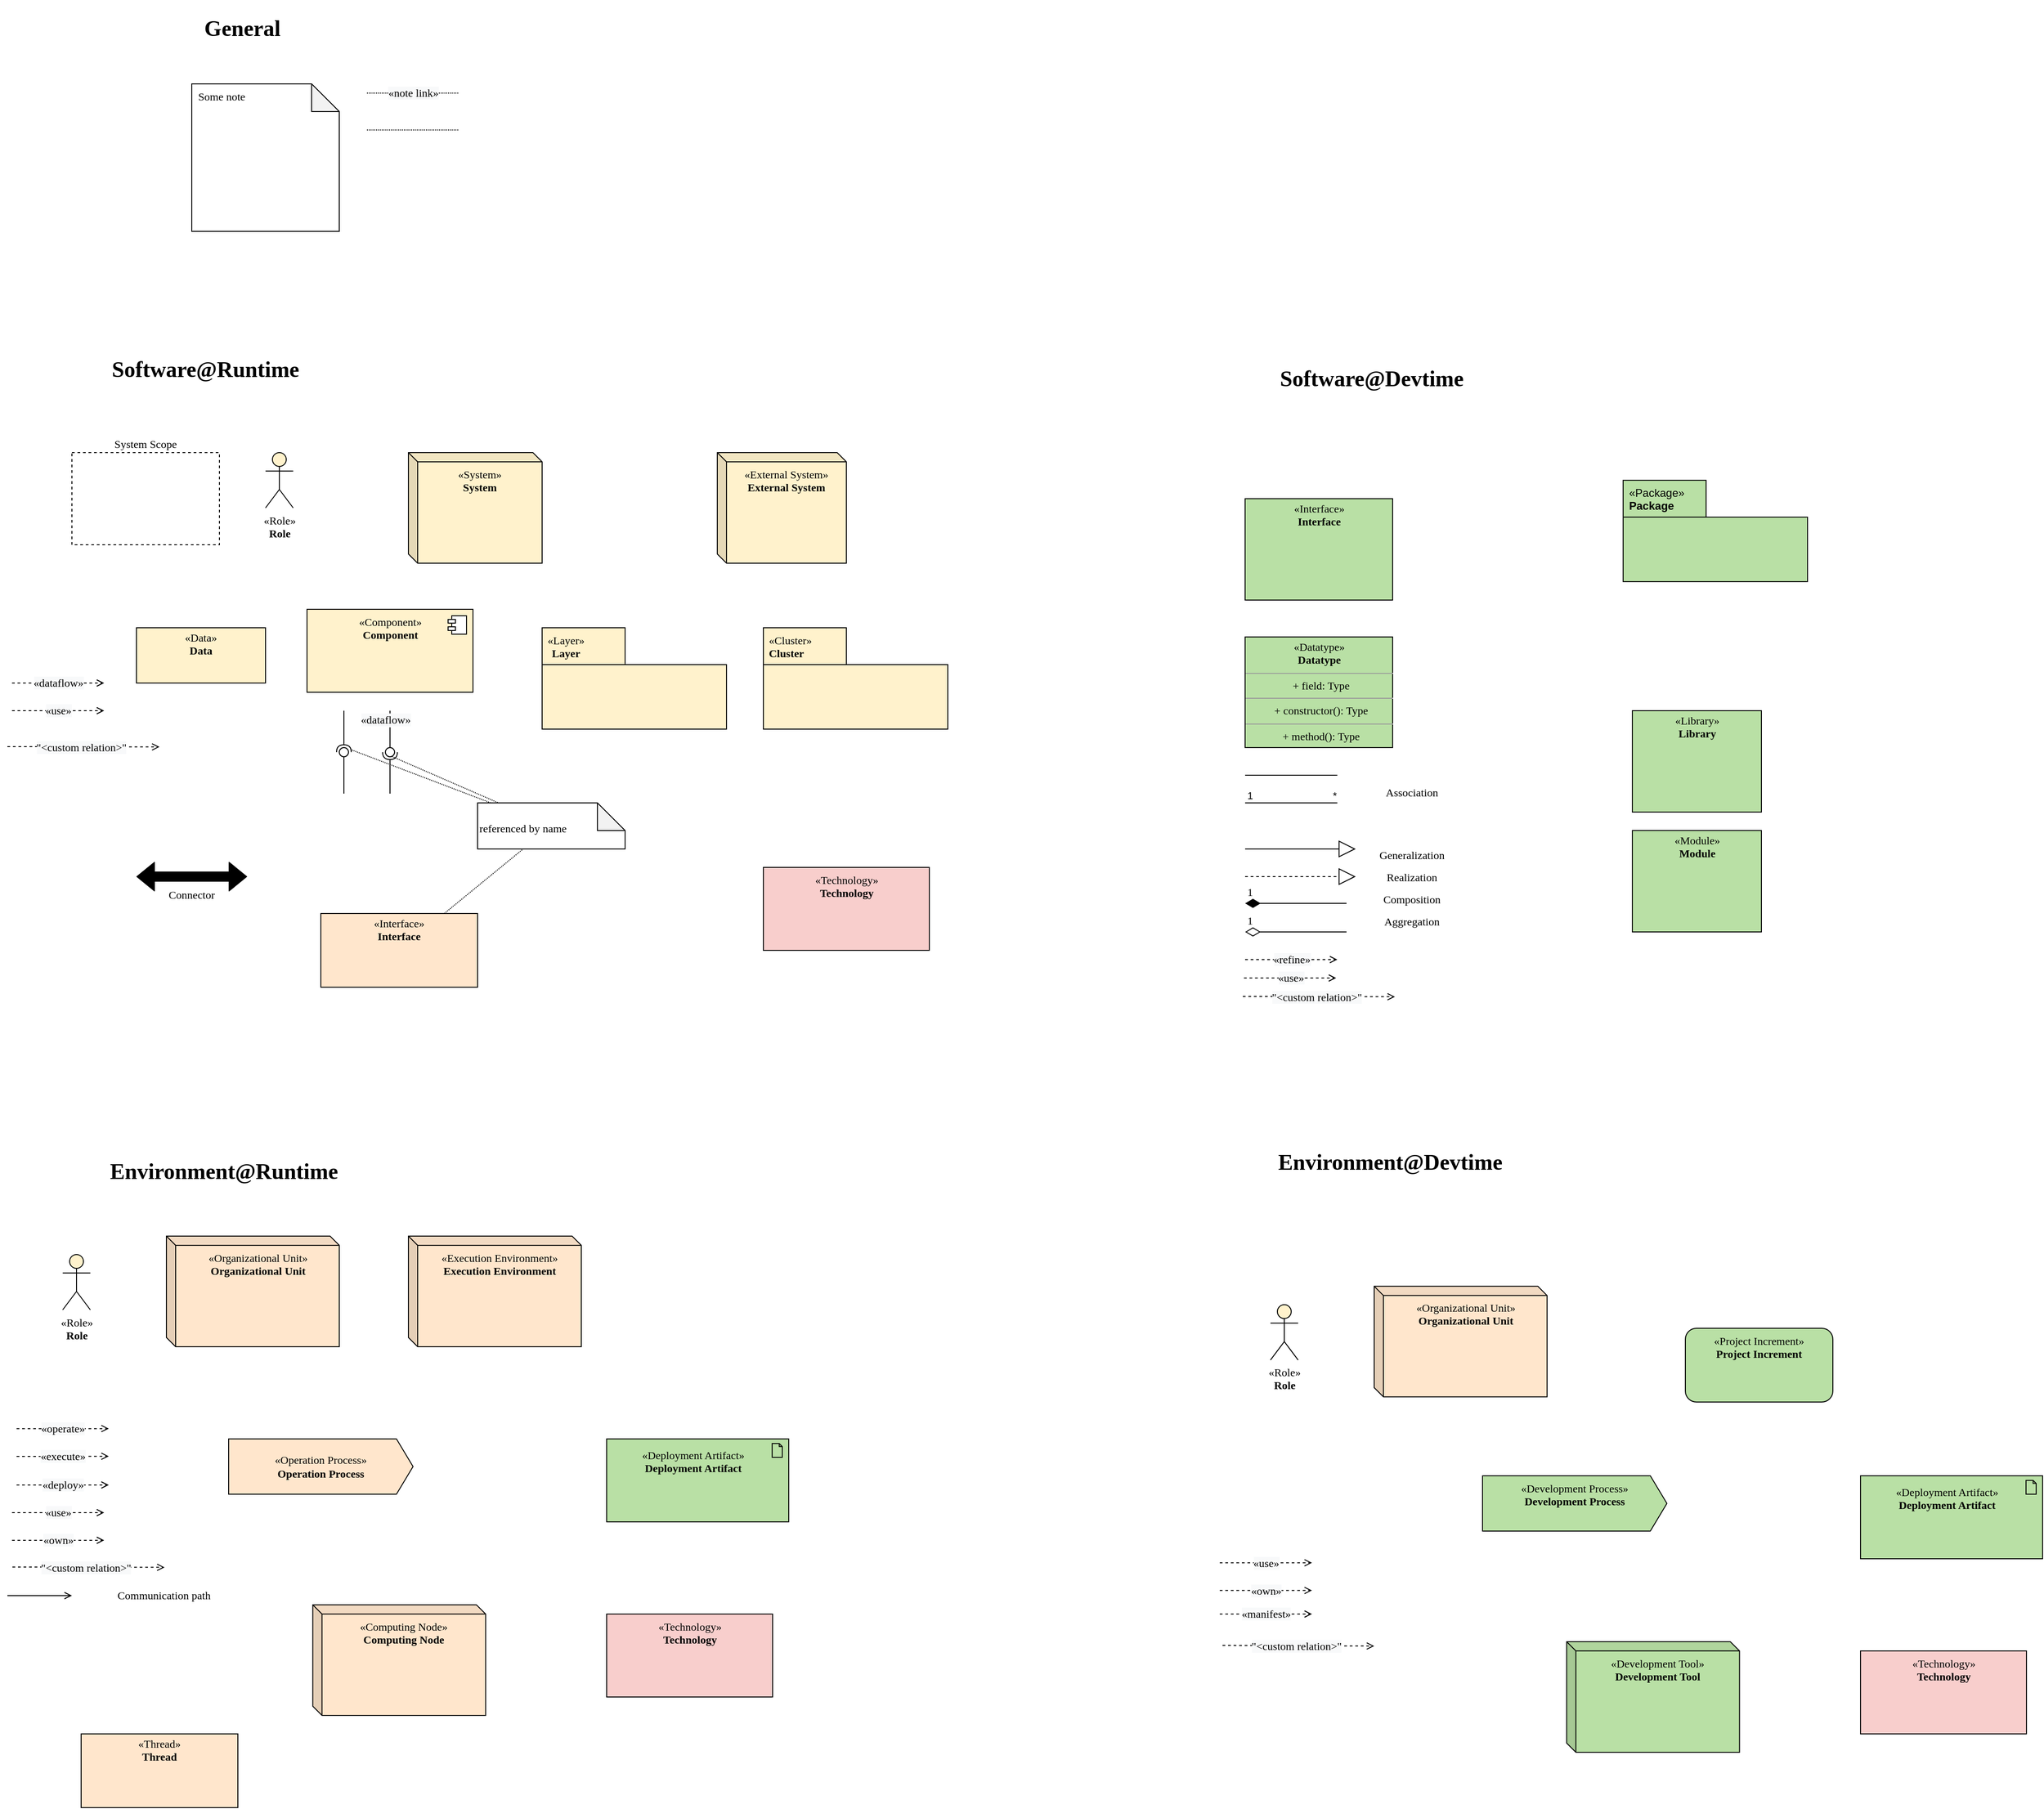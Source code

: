 <mxfile version="22.0.0" type="device">
  <diagram id="IsiVWeBr1vw5rRuhGQhk" name="Page-1">
    <mxGraphModel dx="2245" dy="2085" grid="1" gridSize="10" guides="1" tooltips="1" connect="1" arrows="1" fold="1" page="0" pageScale="1" pageWidth="1169" pageHeight="827" math="0" shadow="0">
      <root>
        <mxCell id="0" />
        <mxCell id="1" parent="0" />
        <mxCell id="Uv0TPuTt8m77ocj-x7j1-2" value="&lt;font&gt;&lt;span class=&quot;char&quot;&gt;&lt;span class=&quot;vchar&quot; id=&quot;char-node&quot;&gt;«System&lt;/span&gt;&lt;/span&gt;&lt;span class=&quot;char&quot;&gt;&lt;span class=&quot;vchar&quot; id=&quot;char-node&quot;&gt;»&lt;br&gt;&lt;div&gt;&lt;b&gt;System&lt;/b&gt;&lt;/div&gt;&lt;/span&gt;&lt;/span&gt;&lt;/font&gt;" style="shape=cube;whiteSpace=wrap;html=1;boundedLbl=1;backgroundOutline=1;darkOpacity=0.05;darkOpacity2=0.1;size=10;align=center;verticalAlign=top;fillColor=#fff2cc;fontFamily=Verdana;" parent="1" vertex="1">
          <mxGeometry x="465" y="150" width="145" height="120" as="geometry" />
        </mxCell>
        <mxCell id="Uv0TPuTt8m77ocj-x7j1-3" value="&lt;font&gt;&lt;span class=&quot;char&quot;&gt;&lt;span class=&quot;vchar&quot; id=&quot;char-node&quot;&gt;«External System&lt;/span&gt;&lt;/span&gt;&lt;span class=&quot;char&quot;&gt;&lt;span class=&quot;vchar&quot; id=&quot;char-node&quot;&gt;»&lt;br&gt;&lt;div&gt;&lt;b&gt;External System&lt;/b&gt;&lt;/div&gt;&lt;/span&gt;&lt;/span&gt;&lt;/font&gt;" style="shape=cube;whiteSpace=wrap;html=1;boundedLbl=1;backgroundOutline=1;darkOpacity=0.05;darkOpacity2=0.1;size=10;align=center;verticalAlign=top;fillColor=#fff2cc;fontFamily=Verdana;" parent="1" vertex="1">
          <mxGeometry x="800" y="150" width="140" height="120" as="geometry" />
        </mxCell>
        <mxCell id="Uv0TPuTt8m77ocj-x7j1-5" value="&lt;span class=&quot;char&quot; style=&quot;&quot;&gt;&lt;span class=&quot;vchar&quot; id=&quot;char-node&quot;&gt;«Role&lt;/span&gt;&lt;/span&gt;&lt;span class=&quot;char&quot; style=&quot;&quot;&gt;&lt;span class=&quot;vchar&quot; id=&quot;char-node&quot;&gt;»&lt;br&gt;&lt;div&gt;&lt;b&gt;Role&lt;/b&gt;&lt;/div&gt;&lt;/span&gt;&lt;/span&gt;" style="shape=umlActor;verticalLabelPosition=bottom;verticalAlign=top;html=1;outlineConnect=0;fillColor=#fff2cc;fontFamily=Verdana;" parent="1" vertex="1">
          <mxGeometry x="310" y="150" width="30" height="60" as="geometry" />
        </mxCell>
        <mxCell id="Uv0TPuTt8m77ocj-x7j1-8" value="&lt;p style=&quot;margin: 0px ; margin-top: 4px ; text-align: center&quot;&gt;&lt;font&gt;&lt;span class=&quot;char&quot;&gt;&lt;span class=&quot;vchar&quot; id=&quot;char-node&quot;&gt;«Data&lt;/span&gt;&lt;/span&gt;&lt;span class=&quot;char&quot;&gt;&lt;span class=&quot;vchar&quot; id=&quot;char-node&quot;&gt;»&lt;br&gt;&lt;/span&gt;&lt;/span&gt;&lt;/font&gt;&lt;/p&gt;&lt;div style=&quot;text-align: center&quot;&gt;&lt;b&gt;&lt;font&gt;Data&lt;/font&gt;&lt;/b&gt;&lt;/div&gt;&lt;p style=&quot;margin: 0px 0px 0px 4px&quot;&gt;&lt;br&gt;&lt;/p&gt;" style="verticalAlign=top;align=left;overflow=fill;fontSize=12;fontFamily=Verdana;html=1;fillColor=#fff2cc;" parent="1" vertex="1">
          <mxGeometry x="170" y="340" width="140" height="60" as="geometry" />
        </mxCell>
        <mxCell id="Uv0TPuTt8m77ocj-x7j1-9" value="&lt;font&gt;«Component»&lt;br&gt;&lt;b&gt;Component&lt;/b&gt;&lt;/font&gt;" style="html=1;dropTarget=0;verticalAlign=top;fillColor=#fff2cc;fontFamily=Verdana;" parent="1" vertex="1">
          <mxGeometry x="355" y="320" width="180" height="90" as="geometry" />
        </mxCell>
        <mxCell id="Uv0TPuTt8m77ocj-x7j1-10" value="" style="shape=component;jettyWidth=8;jettyHeight=4;fontFamily=Verdana;" parent="Uv0TPuTt8m77ocj-x7j1-9" vertex="1">
          <mxGeometry x="1" width="20" height="20" relative="1" as="geometry">
            <mxPoint x="-27" y="7" as="offset" />
          </mxGeometry>
        </mxCell>
        <mxCell id="Uv0TPuTt8m77ocj-x7j1-11" value="«Technology»&lt;br&gt;&lt;b&gt;Technology&lt;/b&gt;" style="html=1;fillColor=#f8cecc;verticalAlign=top;fontFamily=Verdana;" parent="1" vertex="1">
          <mxGeometry x="850" y="600" width="180" height="90" as="geometry" />
        </mxCell>
        <mxCell id="Uv0TPuTt8m77ocj-x7j1-12" value="&lt;span class=&quot;char&quot; style=&quot;font-weight: 400; text-align: center;&quot;&gt;&lt;span class=&quot;vchar&quot; id=&quot;char-node&quot;&gt;«Layer&lt;/span&gt;&lt;/span&gt;&lt;span class=&quot;char&quot; style=&quot;font-weight: 400; text-align: center;&quot;&gt;&lt;span class=&quot;vchar&quot; id=&quot;char-node&quot;&gt;»&lt;br&gt;&lt;div&gt;&lt;b&gt;Layer&lt;/b&gt;&lt;/div&gt;&lt;/span&gt;&lt;/span&gt;" style="shape=folder;fontStyle=1;spacingTop=0;tabWidth=90;tabHeight=40;tabPosition=left;html=1;align=left;verticalAlign=top;labelPosition=center;verticalLabelPosition=middle;fontSize=12;fillColor=#fff2cc;fontFamily=Verdana;spacingLeft=4;" parent="1" vertex="1">
          <mxGeometry x="610" y="340" width="200" height="110" as="geometry" />
        </mxCell>
        <mxCell id="Uv0TPuTt8m77ocj-x7j1-13" value="&lt;span class=&quot;char&quot; style=&quot;font-weight: 400;&quot;&gt;&lt;span class=&quot;vchar&quot; id=&quot;char-node&quot;&gt;«Cluster&lt;/span&gt;&lt;/span&gt;&lt;span class=&quot;char&quot; style=&quot;font-weight: 400;&quot;&gt;&lt;span class=&quot;vchar&quot; id=&quot;char-node&quot;&gt;»&lt;br&gt;&lt;div&gt;&lt;b&gt;Cluster&lt;/b&gt;&lt;/div&gt;&lt;/span&gt;&lt;/span&gt;" style="shape=folder;fontStyle=1;spacingTop=0;tabWidth=90;tabHeight=40;tabPosition=left;html=1;align=left;verticalAlign=top;labelPosition=center;verticalLabelPosition=middle;fontSize=12;fillColor=#fff2cc;fontFamily=Verdana;spacingLeft=4;" parent="1" vertex="1">
          <mxGeometry x="850" y="340" width="200" height="110" as="geometry" />
        </mxCell>
        <mxCell id="Uv0TPuTt8m77ocj-x7j1-17" value="" style="group;fontFamily=Verdana;" parent="1" vertex="1" connectable="0">
          <mxGeometry x="170" y="610" width="120" height="30" as="geometry" />
        </mxCell>
        <mxCell id="Uv0TPuTt8m77ocj-x7j1-14" value="" style="shape=flexArrow;endArrow=classic;startArrow=classic;html=1;fontSize=12;fillColor=#000000;fontFamily=Verdana;" parent="Uv0TPuTt8m77ocj-x7j1-17" edge="1">
          <mxGeometry width="50" height="50" relative="1" as="geometry">
            <mxPoint as="sourcePoint" />
            <mxPoint x="120" as="targetPoint" />
          </mxGeometry>
        </mxCell>
        <mxCell id="Uv0TPuTt8m77ocj-x7j1-15" value="Connector" style="text;html=1;strokeColor=none;fillColor=none;align=center;verticalAlign=middle;whiteSpace=wrap;rounded=0;fontSize=12;fontFamily=Verdana;" parent="Uv0TPuTt8m77ocj-x7j1-17" vertex="1">
          <mxGeometry x="40" y="10" width="40" height="20" as="geometry" />
        </mxCell>
        <mxCell id="Uv0TPuTt8m77ocj-x7j1-20" value="" style="endArrow=open;html=1;fillColor=#000000;fontFamily=Verdana;fontSize=12;endFill=0;dashed=1;rounded=0;" parent="1" edge="1">
          <mxGeometry relative="1" as="geometry">
            <mxPoint x="35" y="430" as="sourcePoint" />
            <mxPoint x="135" y="430" as="targetPoint" />
          </mxGeometry>
        </mxCell>
        <mxCell id="Uv0TPuTt8m77ocj-x7j1-21" value="&lt;span style=&quot;font-size: 12px; background-color: rgb(248, 249, 250);&quot;&gt;«use»&lt;/span&gt;" style="edgeLabel;resizable=0;html=1;align=center;verticalAlign=middle;fontFamily=Verdana;" parent="Uv0TPuTt8m77ocj-x7j1-20" connectable="0" vertex="1">
          <mxGeometry relative="1" as="geometry" />
        </mxCell>
        <mxCell id="Uv0TPuTt8m77ocj-x7j1-22" value="" style="endArrow=open;html=1;fillColor=#000000;fontFamily=Verdana;fontSize=12;endFill=0;dashed=1;rounded=0;" parent="1" edge="1">
          <mxGeometry relative="1" as="geometry">
            <mxPoint x="35" y="400" as="sourcePoint" />
            <mxPoint x="135" y="400" as="targetPoint" />
          </mxGeometry>
        </mxCell>
        <mxCell id="Uv0TPuTt8m77ocj-x7j1-23" value="&lt;span style=&quot;font-size: 12px; background-color: rgb(248, 249, 250);&quot;&gt;«dataflow»&lt;/span&gt;" style="edgeLabel;resizable=0;html=1;align=center;verticalAlign=middle;fontFamily=Verdana;" parent="Uv0TPuTt8m77ocj-x7j1-22" connectable="0" vertex="1">
          <mxGeometry relative="1" as="geometry" />
        </mxCell>
        <mxCell id="Uv0TPuTt8m77ocj-x7j1-25" value="&lt;h1&gt;Software@Runtime&lt;/h1&gt;" style="text;html=1;strokeColor=none;fillColor=none;align=center;verticalAlign=middle;whiteSpace=wrap;rounded=0;fontFamily=Verdana;fontSize=12;" parent="1" vertex="1">
          <mxGeometry x="80" y="50" width="330" height="20" as="geometry" />
        </mxCell>
        <mxCell id="Uv0TPuTt8m77ocj-x7j1-27" value="&lt;h1&gt;General&lt;/h1&gt;" style="text;html=1;strokeColor=none;fillColor=none;align=center;verticalAlign=middle;whiteSpace=wrap;rounded=0;fontFamily=Verdana;fontSize=12;" parent="1" vertex="1">
          <mxGeometry x="120" y="-320" width="330" height="20" as="geometry" />
        </mxCell>
        <mxCell id="Uv0TPuTt8m77ocj-x7j1-28" value="Some note" style="shape=note;whiteSpace=wrap;html=1;backgroundOutline=1;darkOpacity=0.05;fontFamily=Verdana;fontSize=12;align=left;verticalAlign=top;spacingLeft=5;spacingRight=5;spacingBottom=0;" parent="1" vertex="1">
          <mxGeometry x="230" y="-250" width="160" height="160" as="geometry" />
        </mxCell>
        <mxCell id="Uv0TPuTt8m77ocj-x7j1-29" value="" style="endArrow=none;html=1;fillColor=#000000;fontFamily=Verdana;fontSize=12;endFill=0;dashed=1;dashPattern=1 1;rounded=0;" parent="1" edge="1">
          <mxGeometry relative="1" as="geometry">
            <mxPoint x="420.0" y="-240.0" as="sourcePoint" />
            <mxPoint x="520.0" y="-240.0" as="targetPoint" />
          </mxGeometry>
        </mxCell>
        <mxCell id="Uv0TPuTt8m77ocj-x7j1-30" value="&lt;span style=&quot;font-size: 12px; background-color: rgb(248, 249, 250);&quot;&gt;«note link»&lt;/span&gt;" style="edgeLabel;resizable=0;html=1;align=center;verticalAlign=middle;fontFamily=Verdana;" parent="Uv0TPuTt8m77ocj-x7j1-29" connectable="0" vertex="1">
          <mxGeometry relative="1" as="geometry" />
        </mxCell>
        <mxCell id="Uv0TPuTt8m77ocj-x7j1-32" value="&lt;p style=&quot;margin: 0px ; margin-top: 4px ; text-align: center&quot;&gt;&lt;font&gt;&lt;span class=&quot;char&quot;&gt;&lt;span class=&quot;vchar&quot; id=&quot;char-node&quot;&gt;«Interface&lt;/span&gt;&lt;/span&gt;&lt;span class=&quot;char&quot;&gt;&lt;span class=&quot;vchar&quot; id=&quot;char-node&quot;&gt;»&lt;br&gt;&lt;/span&gt;&lt;/span&gt;&lt;/font&gt;&lt;/p&gt;&lt;div style=&quot;text-align: center&quot;&gt;&lt;b&gt;&lt;font&gt;Interface&lt;/font&gt;&lt;/b&gt;&lt;/div&gt;&lt;p style=&quot;margin: 0px 0px 0px 4px&quot;&gt;&lt;br&gt;&lt;/p&gt;" style="verticalAlign=top;align=left;overflow=fill;fontSize=12;fontFamily=Verdana;html=1;fillColor=#ffe6cc;" parent="1" vertex="1">
          <mxGeometry x="370" y="650" width="170" height="80" as="geometry" />
        </mxCell>
        <mxCell id="Uv0TPuTt8m77ocj-x7j1-39" value="" style="group;fontFamily=Verdana;" parent="1" vertex="1" connectable="0">
          <mxGeometry x="440" y="430" width="10" height="90" as="geometry" />
        </mxCell>
        <mxCell id="Uv0TPuTt8m77ocj-x7j1-36" value="" style="rounded=0;orthogonalLoop=1;jettySize=auto;html=1;endArrow=none;endFill=0;fillColor=#000000;fontFamily=Verdana;fontSize=12;" parent="Uv0TPuTt8m77ocj-x7j1-39" target="Uv0TPuTt8m77ocj-x7j1-38" edge="1">
          <mxGeometry relative="1" as="geometry">
            <mxPoint x="5" as="sourcePoint" />
          </mxGeometry>
        </mxCell>
        <mxCell id="Uv0TPuTt8m77ocj-x7j1-37" value="" style="rounded=0;orthogonalLoop=1;jettySize=auto;html=1;endArrow=halfCircle;endFill=0;entryX=0.5;entryY=0.5;entryDx=0;entryDy=0;endSize=6;strokeWidth=1;fillColor=#000000;fontFamily=Verdana;fontSize=12;" parent="Uv0TPuTt8m77ocj-x7j1-39" target="Uv0TPuTt8m77ocj-x7j1-38" edge="1">
          <mxGeometry relative="1" as="geometry">
            <mxPoint x="5" y="90" as="sourcePoint" />
          </mxGeometry>
        </mxCell>
        <mxCell id="Uv0TPuTt8m77ocj-x7j1-38" value="" style="ellipse;whiteSpace=wrap;html=1;fontFamily=Verdana;fontSize=12;fontColor=#000000;align=center;strokeColor=#000000;fillColor=#ffffff;points=[];aspect=fixed;resizable=0;" parent="Uv0TPuTt8m77ocj-x7j1-39" vertex="1">
          <mxGeometry y="40" width="10" height="10" as="geometry" />
        </mxCell>
        <mxCell id="Uv0TPuTt8m77ocj-x7j1-40" value="" style="group;fontFamily=Verdana;" parent="1" vertex="1" connectable="0">
          <mxGeometry x="390" y="430" width="10" height="90" as="geometry" />
        </mxCell>
        <mxCell id="Uv0TPuTt8m77ocj-x7j1-33" value="" style="rounded=0;orthogonalLoop=1;jettySize=auto;html=1;endArrow=none;endFill=0;fillColor=#000000;fontFamily=Verdana;fontSize=12;" parent="Uv0TPuTt8m77ocj-x7j1-40" target="Uv0TPuTt8m77ocj-x7j1-35" edge="1">
          <mxGeometry relative="1" as="geometry">
            <mxPoint x="5" y="90" as="sourcePoint" />
          </mxGeometry>
        </mxCell>
        <mxCell id="Uv0TPuTt8m77ocj-x7j1-34" value="" style="rounded=0;orthogonalLoop=1;jettySize=auto;html=1;endArrow=halfCircle;endFill=0;entryX=0.5;entryY=0.5;entryDx=0;entryDy=0;endSize=6;strokeWidth=1;fillColor=#000000;fontFamily=Verdana;fontSize=12;" parent="Uv0TPuTt8m77ocj-x7j1-40" target="Uv0TPuTt8m77ocj-x7j1-35" edge="1">
          <mxGeometry relative="1" as="geometry">
            <mxPoint x="5" as="sourcePoint" />
          </mxGeometry>
        </mxCell>
        <mxCell id="Uv0TPuTt8m77ocj-x7j1-35" value="" style="ellipse;whiteSpace=wrap;html=1;fontFamily=Verdana;fontSize=12;fontColor=#000000;align=center;strokeColor=#000000;fillColor=#ffffff;points=[];aspect=fixed;resizable=0;" parent="Uv0TPuTt8m77ocj-x7j1-40" vertex="1">
          <mxGeometry y="40" width="10" height="10" as="geometry" />
        </mxCell>
        <mxCell id="Uv0TPuTt8m77ocj-x7j1-43" value="&lt;h1&gt;Environment@Runtime&lt;/h1&gt;" style="text;html=1;strokeColor=none;fillColor=none;align=center;verticalAlign=middle;whiteSpace=wrap;rounded=0;fontFamily=Verdana;fontSize=12;" parent="1" vertex="1">
          <mxGeometry x="80" y="920" width="370" height="20" as="geometry" />
        </mxCell>
        <mxCell id="Uv0TPuTt8m77ocj-x7j1-44" value="&lt;font&gt;&lt;span class=&quot;char&quot;&gt;&lt;span class=&quot;vchar&quot; id=&quot;char-node&quot;&gt;«Organizational Unit&lt;/span&gt;&lt;/span&gt;&lt;span class=&quot;char&quot;&gt;&lt;span class=&quot;vchar&quot; id=&quot;char-node&quot;&gt;»&lt;br&gt;&lt;div&gt;&lt;b&gt;Organizational Unit&lt;/b&gt;&lt;/div&gt;&lt;/span&gt;&lt;/span&gt;&lt;/font&gt;" style="shape=cube;whiteSpace=wrap;html=1;boundedLbl=1;backgroundOutline=1;darkOpacity=0.05;darkOpacity2=0.1;size=10;align=center;verticalAlign=top;fillColor=#ffe6cc;fontFamily=Verdana;" parent="1" vertex="1">
          <mxGeometry x="202.5" y="1000" width="187.5" height="120" as="geometry" />
        </mxCell>
        <mxCell id="Uv0TPuTt8m77ocj-x7j1-46" value="&lt;font&gt;&lt;span class=&quot;char&quot;&gt;&lt;span class=&quot;vchar&quot; id=&quot;char-node&quot;&gt;«Execution Environment&lt;/span&gt;&lt;/span&gt;&lt;span class=&quot;char&quot;&gt;&lt;span class=&quot;vchar&quot; id=&quot;char-node&quot;&gt;»&lt;br&gt;&lt;div&gt;&lt;b&gt;Execution Environment&lt;/b&gt;&lt;/div&gt;&lt;/span&gt;&lt;/span&gt;&lt;/font&gt;" style="shape=cube;whiteSpace=wrap;html=1;boundedLbl=1;backgroundOutline=1;darkOpacity=0.05;darkOpacity2=0.1;size=10;align=center;verticalAlign=top;fillColor=#ffe6cc;fontFamily=Verdana;" parent="1" vertex="1">
          <mxGeometry x="465" y="1000" width="187.5" height="120" as="geometry" />
        </mxCell>
        <mxCell id="Uv0TPuTt8m77ocj-x7j1-47" value="&lt;br&gt;referenced by name" style="shape=note;whiteSpace=wrap;html=1;backgroundOutline=1;darkOpacity=0.05;fontFamily=Verdana;fontSize=12;align=left;verticalAlign=top;" parent="1" vertex="1">
          <mxGeometry x="540" y="530" width="160" height="50" as="geometry" />
        </mxCell>
        <mxCell id="Uv0TPuTt8m77ocj-x7j1-48" value="" style="endArrow=none;html=1;fillColor=#000000;fontFamily=Verdana;fontSize=12;endFill=0;dashed=1;dashPattern=1 1;" parent="1" source="Uv0TPuTt8m77ocj-x7j1-32" target="Uv0TPuTt8m77ocj-x7j1-47" edge="1">
          <mxGeometry relative="1" as="geometry">
            <mxPoint x="465.0" y="570" as="sourcePoint" />
            <mxPoint x="570" y="620" as="targetPoint" />
          </mxGeometry>
        </mxCell>
        <mxCell id="Uv0TPuTt8m77ocj-x7j1-50" value="" style="endArrow=none;html=1;fillColor=#000000;fontFamily=Verdana;fontSize=12;endFill=0;dashed=1;dashPattern=1 1;exitX=1.365;exitY=0.265;exitDx=0;exitDy=0;exitPerimeter=0;" parent="1" source="Uv0TPuTt8m77ocj-x7j1-35" target="Uv0TPuTt8m77ocj-x7j1-47" edge="1">
          <mxGeometry relative="1" as="geometry">
            <mxPoint x="395" y="500" as="sourcePoint" />
            <mxPoint x="575.0" y="580" as="targetPoint" />
          </mxGeometry>
        </mxCell>
        <mxCell id="Uv0TPuTt8m77ocj-x7j1-51" value="" style="endArrow=none;html=1;fillColor=#000000;fontFamily=Verdana;fontSize=12;endFill=0;dashed=1;dashPattern=1 1;exitX=0.718;exitY=0.971;exitDx=0;exitDy=0;exitPerimeter=0;" parent="1" source="Uv0TPuTt8m77ocj-x7j1-38" target="Uv0TPuTt8m77ocj-x7j1-47" edge="1">
          <mxGeometry relative="1" as="geometry">
            <mxPoint x="485.0" y="590" as="sourcePoint" />
            <mxPoint x="585.0" y="590" as="targetPoint" />
          </mxGeometry>
        </mxCell>
        <mxCell id="Uv0TPuTt8m77ocj-x7j1-53" value="&lt;span class=&quot;char&quot;&gt;&lt;span class=&quot;vchar&quot; id=&quot;char-node&quot;&gt;«Operation Process&lt;/span&gt;&lt;/span&gt;&lt;span class=&quot;char&quot;&gt;&lt;span class=&quot;vchar&quot; id=&quot;char-node&quot;&gt;»&lt;br&gt;&lt;div&gt;&lt;b&gt;Operation Process&lt;/b&gt;&lt;/div&gt;&lt;/span&gt;&lt;/span&gt;" style="html=1;shape=mxgraph.sysml.sendSigAct;strokeWidth=1;whiteSpace=wrap;align=center;fontFamily=Verdana;fontSize=12;fillColor=#ffe6cc;" parent="1" vertex="1">
          <mxGeometry x="270" y="1220" width="200" height="60" as="geometry" />
        </mxCell>
        <mxCell id="Uv0TPuTt8m77ocj-x7j1-61" value="&lt;p style=&quot;margin: 4px 0px 0px;&quot;&gt;&lt;font&gt;&lt;span class=&quot;char&quot;&gt;&lt;span class=&quot;vchar&quot; id=&quot;char-node&quot;&gt;«Deployment Artifact&lt;/span&gt;&lt;/span&gt;&lt;span class=&quot;char&quot;&gt;&lt;span class=&quot;vchar&quot; id=&quot;char-node&quot;&gt;»&lt;br&gt;&lt;/span&gt;&lt;/span&gt;&lt;/font&gt;&lt;/p&gt;&lt;div style=&quot;&quot;&gt;&lt;b&gt;&lt;font&gt;Deployment Artifact&lt;/font&gt;&lt;/b&gt;&lt;/div&gt;&lt;p style=&quot;margin: 0px 0px 0px 4px&quot;&gt;&lt;br&gt;&lt;/p&gt;" style="html=1;outlineConnect=0;whiteSpace=wrap;shape=mxgraph.archimate.application;appType=artifact;fontFamily=Verdana;fontSize=12;align=center;verticalAlign=top;spacingRight=10;fillColor=#B9E0A5;" parent="1" vertex="1">
          <mxGeometry x="680" y="1220" width="197.5" height="90" as="geometry" />
        </mxCell>
        <mxCell id="Uv0TPuTt8m77ocj-x7j1-62" value="«Technology»&lt;br&gt;&lt;b&gt;Technology&lt;/b&gt;" style="html=1;fillColor=#f8cecc;verticalAlign=top;fontFamily=Verdana;" parent="1" vertex="1">
          <mxGeometry x="680" y="1410" width="180" height="90" as="geometry" />
        </mxCell>
        <mxCell id="Uv0TPuTt8m77ocj-x7j1-63" value="&lt;font&gt;&lt;span class=&quot;char&quot;&gt;&lt;span class=&quot;vchar&quot; id=&quot;char-node&quot;&gt;«Computing Node&lt;/span&gt;&lt;/span&gt;&lt;span class=&quot;char&quot;&gt;&lt;span class=&quot;vchar&quot; id=&quot;char-node&quot;&gt;»&lt;br&gt;&lt;div&gt;&lt;b&gt;Computing Node&lt;/b&gt;&lt;/div&gt;&lt;/span&gt;&lt;/span&gt;&lt;/font&gt;" style="shape=cube;whiteSpace=wrap;html=1;boundedLbl=1;backgroundOutline=1;darkOpacity=0.05;darkOpacity2=0.1;size=10;align=center;verticalAlign=top;fillColor=#ffe6cc;fontFamily=Verdana;" parent="1" vertex="1">
          <mxGeometry x="361.25" y="1400" width="187.5" height="120" as="geometry" />
        </mxCell>
        <mxCell id="Uv0TPuTt8m77ocj-x7j1-65" value="&lt;p style=&quot;margin: 0px ; margin-top: 4px ; text-align: center&quot;&gt;&lt;font&gt;&lt;span class=&quot;char&quot;&gt;&lt;span class=&quot;vchar&quot; id=&quot;char-node&quot;&gt;«Thread&lt;/span&gt;&lt;/span&gt;&lt;span class=&quot;char&quot;&gt;&lt;span class=&quot;vchar&quot; id=&quot;char-node&quot;&gt;»&lt;br&gt;&lt;/span&gt;&lt;/span&gt;&lt;/font&gt;&lt;/p&gt;&lt;div style=&quot;text-align: center&quot;&gt;&lt;b&gt;&lt;font&gt;Thread&lt;/font&gt;&lt;/b&gt;&lt;/div&gt;&lt;p style=&quot;margin: 0px 0px 0px 4px&quot;&gt;&lt;br&gt;&lt;/p&gt;" style="verticalAlign=top;align=left;overflow=fill;fontSize=12;fontFamily=Verdana;html=1;fillColor=#ffe6cc;" parent="1" vertex="1">
          <mxGeometry x="110" y="1540" width="170" height="80" as="geometry" />
        </mxCell>
        <mxCell id="Uv0TPuTt8m77ocj-x7j1-66" value="&lt;span class=&quot;char&quot; style=&quot;&quot;&gt;&lt;span class=&quot;vchar&quot; id=&quot;char-node&quot;&gt;«Role&lt;/span&gt;&lt;/span&gt;&lt;span class=&quot;char&quot; style=&quot;&quot;&gt;&lt;span class=&quot;vchar&quot; id=&quot;char-node&quot;&gt;»&lt;br&gt;&lt;div&gt;&lt;b&gt;Role&lt;/b&gt;&lt;/div&gt;&lt;/span&gt;&lt;/span&gt;" style="shape=umlActor;verticalLabelPosition=bottom;verticalAlign=top;html=1;outlineConnect=0;fillColor=#fff2cc;fontFamily=Verdana;" parent="1" vertex="1">
          <mxGeometry x="90" y="1020" width="30" height="60" as="geometry" />
        </mxCell>
        <mxCell id="Uv0TPuTt8m77ocj-x7j1-67" value="" style="endArrow=open;html=1;fillColor=#000000;fontFamily=Verdana;fontSize=12;endFill=0;dashed=1;rounded=0;" parent="1" edge="1">
          <mxGeometry relative="1" as="geometry">
            <mxPoint x="40" y="1239" as="sourcePoint" />
            <mxPoint x="140.0" y="1238.82" as="targetPoint" />
          </mxGeometry>
        </mxCell>
        <mxCell id="Uv0TPuTt8m77ocj-x7j1-68" value="&lt;span style=&quot;font-size: 12px; background-color: rgb(248, 249, 250);&quot;&gt;«execute»&lt;/span&gt;" style="edgeLabel;resizable=0;html=1;align=center;verticalAlign=middle;fontFamily=Verdana;" parent="Uv0TPuTt8m77ocj-x7j1-67" connectable="0" vertex="1">
          <mxGeometry relative="1" as="geometry" />
        </mxCell>
        <mxCell id="Uv0TPuTt8m77ocj-x7j1-69" value="" style="endArrow=open;html=1;fillColor=#000000;fontFamily=Verdana;fontSize=12;endFill=0;dashed=1;rounded=0;" parent="1" edge="1">
          <mxGeometry relative="1" as="geometry">
            <mxPoint x="40.0" y="1208.82" as="sourcePoint" />
            <mxPoint x="140.0" y="1208.82" as="targetPoint" />
          </mxGeometry>
        </mxCell>
        <mxCell id="Uv0TPuTt8m77ocj-x7j1-70" value="&lt;span style=&quot;font-size: 12px; background-color: rgb(248, 249, 250);&quot;&gt;«operate»&lt;/span&gt;" style="edgeLabel;resizable=0;html=1;align=center;verticalAlign=middle;fontFamily=Verdana;" parent="Uv0TPuTt8m77ocj-x7j1-69" connectable="0" vertex="1">
          <mxGeometry relative="1" as="geometry" />
        </mxCell>
        <mxCell id="Uv0TPuTt8m77ocj-x7j1-72" value="" style="endArrow=open;html=1;fillColor=#000000;fontFamily=Verdana;fontSize=12;endFill=0;dashed=1;rounded=0;" parent="1" edge="1">
          <mxGeometry relative="1" as="geometry">
            <mxPoint x="40.0" y="1270.0" as="sourcePoint" />
            <mxPoint x="140.0" y="1270.0" as="targetPoint" />
          </mxGeometry>
        </mxCell>
        <mxCell id="Uv0TPuTt8m77ocj-x7j1-73" value="&lt;span style=&quot;font-size: 12px; background-color: rgb(248, 249, 250);&quot;&gt;«deploy»&lt;/span&gt;" style="edgeLabel;resizable=0;html=1;align=center;verticalAlign=middle;fontFamily=Verdana;" parent="Uv0TPuTt8m77ocj-x7j1-72" connectable="0" vertex="1">
          <mxGeometry relative="1" as="geometry" />
        </mxCell>
        <mxCell id="Uv0TPuTt8m77ocj-x7j1-74" value="" style="endArrow=open;html=1;fillColor=#000000;fontFamily=Verdana;fontSize=12;endFill=0;dashed=1;rounded=0;" parent="1" edge="1">
          <mxGeometry relative="1" as="geometry">
            <mxPoint x="35" y="1300" as="sourcePoint" />
            <mxPoint x="135" y="1300" as="targetPoint" />
          </mxGeometry>
        </mxCell>
        <mxCell id="Uv0TPuTt8m77ocj-x7j1-75" value="&lt;span style=&quot;font-size: 12px; background-color: rgb(248, 249, 250);&quot;&gt;«use»&lt;/span&gt;" style="edgeLabel;resizable=0;html=1;align=center;verticalAlign=middle;fontFamily=Verdana;" parent="Uv0TPuTt8m77ocj-x7j1-74" connectable="0" vertex="1">
          <mxGeometry relative="1" as="geometry" />
        </mxCell>
        <mxCell id="Uv0TPuTt8m77ocj-x7j1-76" value="" style="endArrow=open;html=1;fillColor=#000000;fontFamily=Verdana;fontSize=12;endFill=0;dashed=1;rounded=0;" parent="1" edge="1">
          <mxGeometry relative="1" as="geometry">
            <mxPoint x="35" y="1330" as="sourcePoint" />
            <mxPoint x="135" y="1330" as="targetPoint" />
          </mxGeometry>
        </mxCell>
        <mxCell id="Uv0TPuTt8m77ocj-x7j1-77" value="&lt;span style=&quot;font-size: 12px; background-color: rgb(248, 249, 250);&quot;&gt;«own»&lt;/span&gt;" style="edgeLabel;resizable=0;html=1;align=center;verticalAlign=middle;fontFamily=Verdana;" parent="Uv0TPuTt8m77ocj-x7j1-76" connectable="0" vertex="1">
          <mxGeometry relative="1" as="geometry" />
        </mxCell>
        <mxCell id="Uv0TPuTt8m77ocj-x7j1-81" value="" style="endArrow=open;html=1;fillColor=#000000;fontFamily=Verdana;fontSize=12;endFill=0;dashed=1;rounded=0;" parent="1" edge="1">
          <mxGeometry relative="1" as="geometry">
            <mxPoint x="30" y="469" as="sourcePoint" />
            <mxPoint x="195" y="469.31" as="targetPoint" />
          </mxGeometry>
        </mxCell>
        <mxCell id="Uv0TPuTt8m77ocj-x7j1-82" value="&lt;span style=&quot;font-size: 12px; background-color: rgb(248, 249, 250);&quot;&gt;&quot;&amp;lt;custom relation&amp;gt;&quot;&lt;/span&gt;" style="edgeLabel;resizable=0;html=1;align=center;verticalAlign=middle;fontFamily=Verdana;" parent="Uv0TPuTt8m77ocj-x7j1-81" connectable="0" vertex="1">
          <mxGeometry relative="1" as="geometry">
            <mxPoint x="-2.76" y="0.84" as="offset" />
          </mxGeometry>
        </mxCell>
        <mxCell id="Uv0TPuTt8m77ocj-x7j1-83" value="" style="endArrow=open;html=1;fillColor=#000000;fontFamily=Verdana;fontSize=12;endFill=0;dashed=1;rounded=0;" parent="1" edge="1">
          <mxGeometry relative="1" as="geometry">
            <mxPoint x="35.5" y="1359" as="sourcePoint" />
            <mxPoint x="200.5" y="1359.31" as="targetPoint" />
          </mxGeometry>
        </mxCell>
        <mxCell id="Uv0TPuTt8m77ocj-x7j1-84" value="&lt;span style=&quot;font-size: 12px; background-color: rgb(248, 249, 250);&quot;&gt;&quot;&amp;lt;custom relation&amp;gt;&quot;&lt;/span&gt;" style="edgeLabel;resizable=0;html=1;align=center;verticalAlign=middle;fontFamily=Verdana;" parent="Uv0TPuTt8m77ocj-x7j1-83" connectable="0" vertex="1">
          <mxGeometry relative="1" as="geometry">
            <mxPoint x="-2.76" y="0.84" as="offset" />
          </mxGeometry>
        </mxCell>
        <mxCell id="Uv0TPuTt8m77ocj-x7j1-85" value="" style="endArrow=open;html=1;fillColor=#000000;fontFamily=Verdana;fontSize=12;endFill=0;rounded=0;" parent="1" edge="1">
          <mxGeometry width="50" height="50" relative="1" as="geometry">
            <mxPoint x="30" y="1390" as="sourcePoint" />
            <mxPoint x="100" y="1390" as="targetPoint" />
          </mxGeometry>
        </mxCell>
        <mxCell id="Uv0TPuTt8m77ocj-x7j1-86" value="Communication path" style="text;html=1;strokeColor=none;fillColor=none;align=center;verticalAlign=middle;whiteSpace=wrap;rounded=0;fontFamily=Verdana;fontSize=12;" parent="1" vertex="1">
          <mxGeometry x="120" y="1380" width="160" height="20" as="geometry" />
        </mxCell>
        <mxCell id="Uv0TPuTt8m77ocj-x7j1-87" value="&lt;h1&gt;Software@Devtime&lt;/h1&gt;" style="text;html=1;strokeColor=none;fillColor=none;align=center;verticalAlign=middle;whiteSpace=wrap;rounded=0;fontFamily=Verdana;fontSize=12;" parent="1" vertex="1">
          <mxGeometry x="1345" y="60" width="330" height="20" as="geometry" />
        </mxCell>
        <mxCell id="Uv0TPuTt8m77ocj-x7j1-88" value="&lt;h1&gt;Environment@Devtime&lt;/h1&gt;" style="text;html=1;strokeColor=none;fillColor=none;align=center;verticalAlign=middle;whiteSpace=wrap;rounded=0;fontFamily=Verdana;fontSize=12;" parent="1" vertex="1">
          <mxGeometry x="1345" y="910" width="370" height="20" as="geometry" />
        </mxCell>
        <mxCell id="Uv0TPuTt8m77ocj-x7j1-91" value="&lt;p style=&quot;margin: 0px ; margin-top: 4px ; text-align: center&quot;&gt;&lt;font&gt;&lt;span class=&quot;char&quot;&gt;&lt;span class=&quot;vchar&quot; id=&quot;char-node&quot;&gt;«Datatype&lt;/span&gt;&lt;/span&gt;&lt;span class=&quot;char&quot;&gt;&lt;span class=&quot;vchar&quot; id=&quot;char-node&quot;&gt;»&lt;br&gt;&lt;/span&gt;&lt;/span&gt;&lt;/font&gt;&lt;/p&gt;&lt;div style=&quot;text-align: center&quot;&gt;&lt;b&gt;&lt;font&gt;Datatype&lt;/font&gt;&lt;/b&gt;&lt;/div&gt;&lt;hr size=&quot;1&quot;&gt;&lt;p style=&quot;margin: 0px 0px 0px 4px&quot;&gt;&lt;font&gt;+ field: Type&lt;/font&gt;&lt;/p&gt;&lt;hr size=&quot;1&quot;&gt;&lt;p style=&quot;margin: 0px ; margin-left: 4px&quot;&gt;&lt;font&gt;+ constructor(): Type&lt;/font&gt;&lt;/p&gt;&lt;hr size=&quot;1&quot;&gt;&lt;p style=&quot;margin: 0px ; margin-left: 4px&quot;&gt;&lt;font&gt;+ method(): Type&lt;/font&gt;&lt;/p&gt;" style="verticalAlign=top;align=center;overflow=fill;fontSize=12;fontFamily=Verdana;html=1;spacingRight=10;fillColor=#B9E0A5;" parent="1" vertex="1">
          <mxGeometry x="1372.5" y="350" width="160" height="120" as="geometry" />
        </mxCell>
        <mxCell id="Uv0TPuTt8m77ocj-x7j1-92" value="&lt;p style=&quot;margin: 0px ; margin-top: 4px ; text-align: center&quot;&gt;&lt;font&gt;&lt;span class=&quot;char&quot;&gt;&lt;span class=&quot;vchar&quot; id=&quot;char-node&quot;&gt;«Module&lt;/span&gt;&lt;/span&gt;&lt;span class=&quot;char&quot;&gt;&lt;span class=&quot;vchar&quot; id=&quot;char-node&quot;&gt;»&lt;br&gt;&lt;/span&gt;&lt;/span&gt;&lt;/font&gt;&lt;/p&gt;&lt;div style=&quot;text-align: center&quot;&gt;&lt;b&gt;&lt;font&gt;Module&lt;/font&gt;&lt;/b&gt;&lt;/div&gt;&lt;p style=&quot;margin: 0px 0px 0px 4px&quot;&gt;&lt;br&gt;&lt;/p&gt;" style="verticalAlign=top;align=center;overflow=fill;fontSize=12;fontFamily=Verdana;html=1;spacingRight=0;fillColor=#B9E0A5;" parent="1" vertex="1">
          <mxGeometry x="1792.5" y="560" width="140" height="110" as="geometry" />
        </mxCell>
        <object label="&lt;span class=&quot;char&quot; style=&quot;font-weight: 400;&quot;&gt;&lt;span class=&quot;vchar&quot; id=&quot;char-node&quot;&gt;«Package&lt;/span&gt;&lt;/span&gt;&lt;span class=&quot;char&quot; style=&quot;font-weight: 400;&quot;&gt;&lt;span class=&quot;vchar&quot; id=&quot;char-node&quot;&gt;»&lt;br&gt;&lt;div&gt;&lt;b&gt;Package&lt;/b&gt;&lt;/div&gt;&lt;/span&gt;&lt;/span&gt;" stereotype="interface" id="Uv0TPuTt8m77ocj-x7j1-93">
          <mxCell style="shape=folder;tabWidth=90;tabHeight=40;tabPosition=left;html=1;align=left;verticalAlign=top;labelPosition=center;verticalLabelPosition=middle;fontSize=12;fontFamily=Helvetica;spacingRight=10;spacingLeft=4;fillColor=#B9E0A5;" parent="1" vertex="1">
            <mxGeometry x="1782.5" y="180" width="200" height="110" as="geometry" />
          </mxCell>
        </object>
        <mxCell id="Uv0TPuTt8m77ocj-x7j1-94" value="&lt;p style=&quot;margin: 0px ; margin-top: 4px ; text-align: center&quot;&gt;&lt;font&gt;&lt;span class=&quot;char&quot;&gt;&lt;span class=&quot;vchar&quot; id=&quot;char-node&quot;&gt;«Library&lt;/span&gt;&lt;/span&gt;&lt;span class=&quot;char&quot;&gt;&lt;span class=&quot;vchar&quot; id=&quot;char-node&quot;&gt;»&lt;br&gt;&lt;/span&gt;&lt;/span&gt;&lt;/font&gt;&lt;/p&gt;&lt;div style=&quot;text-align: center&quot;&gt;&lt;b&gt;&lt;font&gt;Library&lt;/font&gt;&lt;/b&gt;&lt;/div&gt;&lt;p style=&quot;margin: 0px 0px 0px 4px&quot;&gt;&lt;br&gt;&lt;/p&gt;" style="verticalAlign=top;align=center;overflow=fill;fontSize=12;fontFamily=Verdana;html=1;spacingRight=0;fillColor=#B9E0A5;" parent="1" vertex="1">
          <mxGeometry x="1792.5" y="430" width="140" height="110" as="geometry" />
        </mxCell>
        <mxCell id="Uv0TPuTt8m77ocj-x7j1-95" value="&lt;p style=&quot;margin: 0px ; margin-top: 4px ; text-align: center&quot;&gt;&lt;font&gt;&lt;span class=&quot;char&quot;&gt;&lt;span class=&quot;vchar&quot; id=&quot;char-node&quot;&gt;«Interface&lt;/span&gt;&lt;/span&gt;&lt;span class=&quot;char&quot;&gt;&lt;span class=&quot;vchar&quot; id=&quot;char-node&quot;&gt;»&lt;br&gt;&lt;/span&gt;&lt;/span&gt;&lt;/font&gt;&lt;/p&gt;&lt;div style=&quot;text-align: center&quot;&gt;&lt;b&gt;&lt;font&gt;Interface&lt;/font&gt;&lt;/b&gt;&lt;/div&gt;&lt;div style=&quot;text-align: center&quot;&gt;&lt;b&gt;&lt;font&gt;&lt;br&gt;&lt;/font&gt;&lt;/b&gt;&lt;/div&gt;&lt;p style=&quot;margin: 0px 0px 0px 4px&quot;&gt;&lt;br&gt;&lt;/p&gt;" style="verticalAlign=top;align=left;overflow=fill;fontSize=12;fontFamily=Verdana;html=1;fillColor=#b9e0a5;" parent="1" vertex="1">
          <mxGeometry x="1372.5" y="200" width="160" height="110" as="geometry" />
        </mxCell>
        <mxCell id="Uv0TPuTt8m77ocj-x7j1-96" value="" style="endArrow=open;html=1;fillColor=#000000;fontFamily=Verdana;fontSize=12;endFill=0;dashed=1;rounded=0;" parent="1" edge="1">
          <mxGeometry relative="1" as="geometry">
            <mxPoint x="1372.5" y="700.0" as="sourcePoint" />
            <mxPoint x="1472.5" y="700.0" as="targetPoint" />
          </mxGeometry>
        </mxCell>
        <mxCell id="Uv0TPuTt8m77ocj-x7j1-97" value="&lt;span style=&quot;font-size: 12px ; background-color: rgb(248 , 249 , 250)&quot;&gt;«refine»&lt;/span&gt;" style="edgeLabel;resizable=0;html=1;align=center;verticalAlign=middle;fontFamily=Verdana;" parent="Uv0TPuTt8m77ocj-x7j1-96" connectable="0" vertex="1">
          <mxGeometry relative="1" as="geometry" />
        </mxCell>
        <mxCell id="Uv0TPuTt8m77ocj-x7j1-100" value="" style="endArrow=open;html=1;fillColor=#000000;fontFamily=Verdana;fontSize=12;endFill=0;dashed=1;rounded=0;" parent="1" edge="1">
          <mxGeometry relative="1" as="geometry">
            <mxPoint x="1371.25" y="720" as="sourcePoint" />
            <mxPoint x="1471.25" y="720" as="targetPoint" />
          </mxGeometry>
        </mxCell>
        <mxCell id="Uv0TPuTt8m77ocj-x7j1-101" value="&lt;span style=&quot;font-size: 12px; background-color: rgb(248, 249, 250);&quot;&gt;«use»&lt;/span&gt;" style="edgeLabel;resizable=0;html=1;align=center;verticalAlign=middle;fontFamily=Verdana;" parent="Uv0TPuTt8m77ocj-x7j1-100" connectable="0" vertex="1">
          <mxGeometry relative="1" as="geometry" />
        </mxCell>
        <mxCell id="Uv0TPuTt8m77ocj-x7j1-102" value="" style="endArrow=open;html=1;fillColor=#000000;fontFamily=Verdana;fontSize=12;endFill=0;dashed=1;rounded=0;" parent="1" edge="1">
          <mxGeometry relative="1" as="geometry">
            <mxPoint x="1370" y="740" as="sourcePoint" />
            <mxPoint x="1535" y="740.31" as="targetPoint" />
          </mxGeometry>
        </mxCell>
        <mxCell id="Uv0TPuTt8m77ocj-x7j1-103" value="&lt;span style=&quot;font-size: 12px; background-color: rgb(248, 249, 250);&quot;&gt;&quot;&amp;lt;custom relation&amp;gt;&quot;&lt;/span&gt;" style="edgeLabel;resizable=0;html=1;align=center;verticalAlign=middle;fontFamily=Verdana;" parent="Uv0TPuTt8m77ocj-x7j1-102" connectable="0" vertex="1">
          <mxGeometry relative="1" as="geometry">
            <mxPoint x="-2.76" y="0.84" as="offset" />
          </mxGeometry>
        </mxCell>
        <mxCell id="Uv0TPuTt8m77ocj-x7j1-104" value="" style="endArrow=none;html=1;fillColor=#000000;fontFamily=Verdana;fontSize=12;endFill=0;rounded=0;" parent="1" edge="1">
          <mxGeometry relative="1" as="geometry">
            <mxPoint x="1372.5" y="500" as="sourcePoint" />
            <mxPoint x="1472.5" y="500" as="targetPoint" />
          </mxGeometry>
        </mxCell>
        <mxCell id="Uv0TPuTt8m77ocj-x7j1-106" value="&lt;p style=&quot;line-height: 320%&quot;&gt;Association&lt;/p&gt;&lt;p style=&quot;line-height: 200%&quot;&gt;&lt;br&gt;Generalization&lt;br&gt;Realization&lt;br&gt;Composition&lt;br&gt;Aggregation&lt;br&gt;&lt;/p&gt;" style="text;html=1;align=center;verticalAlign=middle;resizable=0;points=[];autosize=1;fontSize=12;fontFamily=Verdana;" parent="1" vertex="1">
          <mxGeometry x="1502.5" y="485" width="100" height="200" as="geometry" />
        </mxCell>
        <mxCell id="Uv0TPuTt8m77ocj-x7j1-107" value="" style="endArrow=none;html=1;edgeStyle=orthogonalEdgeStyle;fillColor=#000000;fontFamily=Verdana;fontSize=12;rounded=0;" parent="1" edge="1">
          <mxGeometry relative="1" as="geometry">
            <mxPoint x="1372.5" y="530" as="sourcePoint" />
            <mxPoint x="1472.5" y="530" as="targetPoint" />
          </mxGeometry>
        </mxCell>
        <mxCell id="Uv0TPuTt8m77ocj-x7j1-108" value="1" style="edgeLabel;resizable=0;html=1;align=left;verticalAlign=bottom;" parent="Uv0TPuTt8m77ocj-x7j1-107" connectable="0" vertex="1">
          <mxGeometry x="-1" relative="1" as="geometry" />
        </mxCell>
        <mxCell id="Uv0TPuTt8m77ocj-x7j1-109" value="*" style="edgeLabel;resizable=0;html=1;align=right;verticalAlign=bottom;" parent="Uv0TPuTt8m77ocj-x7j1-107" connectable="0" vertex="1">
          <mxGeometry x="1" relative="1" as="geometry" />
        </mxCell>
        <mxCell id="Uv0TPuTt8m77ocj-x7j1-111" value="" style="endArrow=block;endSize=16;endFill=0;html=1;fillColor=#000000;fontFamily=Verdana;fontSize=12;rounded=0;" parent="1" edge="1">
          <mxGeometry width="160" relative="1" as="geometry">
            <mxPoint x="1372.5" y="580" as="sourcePoint" />
            <mxPoint x="1492.5" y="580" as="targetPoint" />
          </mxGeometry>
        </mxCell>
        <mxCell id="Uv0TPuTt8m77ocj-x7j1-112" value="" style="endArrow=block;endSize=16;endFill=0;html=1;fillColor=#000000;fontFamily=Verdana;fontSize=12;dashed=1;rounded=0;" parent="1" edge="1">
          <mxGeometry width="160" relative="1" as="geometry">
            <mxPoint x="1372.5" y="610" as="sourcePoint" />
            <mxPoint x="1492.5" y="610" as="targetPoint" />
          </mxGeometry>
        </mxCell>
        <mxCell id="Uv0TPuTt8m77ocj-x7j1-113" value="1" style="endArrow=none;html=1;endSize=12;startArrow=diamondThin;startSize=14;startFill=1;edgeStyle=orthogonalEdgeStyle;align=left;verticalAlign=bottom;dashed=0;fillColor=#000000;fontFamily=Verdana;fontSize=12;endFill=0;rounded=0;" parent="1" edge="1">
          <mxGeometry x="-1" y="3" relative="1" as="geometry">
            <mxPoint x="1372.5" y="639" as="sourcePoint" />
            <mxPoint x="1482.5" y="639" as="targetPoint" />
          </mxGeometry>
        </mxCell>
        <mxCell id="Uv0TPuTt8m77ocj-x7j1-114" value="1" style="endArrow=none;html=1;endSize=12;startArrow=diamondThin;startSize=14;startFill=0;edgeStyle=orthogonalEdgeStyle;align=left;verticalAlign=bottom;dashed=0;fillColor=#000000;fontFamily=Verdana;fontSize=12;endFill=0;rounded=0;" parent="1" edge="1">
          <mxGeometry x="-1" y="3" relative="1" as="geometry">
            <mxPoint x="1372.5" y="670" as="sourcePoint" />
            <mxPoint x="1482.5" y="670" as="targetPoint" />
          </mxGeometry>
        </mxCell>
        <mxCell id="Uv0TPuTt8m77ocj-x7j1-115" value="&lt;font&gt;&lt;span class=&quot;char&quot;&gt;&lt;span class=&quot;vchar&quot; id=&quot;char-node&quot;&gt;«Organizational Unit&lt;/span&gt;&lt;/span&gt;&lt;span class=&quot;char&quot;&gt;&lt;span class=&quot;vchar&quot; id=&quot;char-node&quot;&gt;»&lt;br&gt;&lt;div&gt;&lt;b&gt;Organizational Unit&lt;/b&gt;&lt;/div&gt;&lt;/span&gt;&lt;/span&gt;&lt;/font&gt;" style="shape=cube;whiteSpace=wrap;html=1;boundedLbl=1;backgroundOutline=1;darkOpacity=0.05;darkOpacity2=0.1;size=10;align=center;verticalAlign=top;fillColor=#ffe6cc;fontFamily=Verdana;" parent="1" vertex="1">
          <mxGeometry x="1512.5" y="1054.41" width="187.5" height="120" as="geometry" />
        </mxCell>
        <mxCell id="Uv0TPuTt8m77ocj-x7j1-116" value="&lt;span class=&quot;char&quot; style=&quot;&quot;&gt;&lt;span class=&quot;vchar&quot; id=&quot;char-node&quot;&gt;«Role&lt;/span&gt;&lt;/span&gt;&lt;span class=&quot;char&quot; style=&quot;&quot;&gt;&lt;span class=&quot;vchar&quot; id=&quot;char-node&quot;&gt;»&lt;br&gt;&lt;div&gt;&lt;b&gt;Role&lt;/b&gt;&lt;/div&gt;&lt;/span&gt;&lt;/span&gt;" style="shape=umlActor;verticalLabelPosition=bottom;verticalAlign=top;html=1;outlineConnect=0;fillColor=#fff2cc;fontFamily=Verdana;" parent="1" vertex="1">
          <mxGeometry x="1400" y="1074.41" width="30" height="60" as="geometry" />
        </mxCell>
        <mxCell id="Uv0TPuTt8m77ocj-x7j1-117" value="" style="endArrow=open;html=1;fillColor=#000000;fontFamily=Verdana;fontSize=12;endFill=0;dashed=1;rounded=0;" parent="1" edge="1">
          <mxGeometry relative="1" as="geometry">
            <mxPoint x="1345" y="1384.41" as="sourcePoint" />
            <mxPoint x="1445" y="1384.41" as="targetPoint" />
          </mxGeometry>
        </mxCell>
        <mxCell id="Uv0TPuTt8m77ocj-x7j1-118" value="&lt;span style=&quot;font-size: 12px; background-color: rgb(248, 249, 250);&quot;&gt;«own»&lt;/span&gt;" style="edgeLabel;resizable=0;html=1;align=center;verticalAlign=middle;fontFamily=Verdana;" parent="Uv0TPuTt8m77ocj-x7j1-117" connectable="0" vertex="1">
          <mxGeometry relative="1" as="geometry" />
        </mxCell>
        <mxCell id="Uv0TPuTt8m77ocj-x7j1-119" value="" style="endArrow=open;html=1;fillColor=#000000;fontFamily=Verdana;fontSize=12;endFill=0;dashed=1;rounded=0;" parent="1" edge="1">
          <mxGeometry relative="1" as="geometry">
            <mxPoint x="1345" y="1354.41" as="sourcePoint" />
            <mxPoint x="1445" y="1354.41" as="targetPoint" />
          </mxGeometry>
        </mxCell>
        <mxCell id="Uv0TPuTt8m77ocj-x7j1-120" value="&lt;span style=&quot;font-size: 12px; background-color: rgb(248, 249, 250);&quot;&gt;«use»&lt;/span&gt;" style="edgeLabel;resizable=0;html=1;align=center;verticalAlign=middle;fontFamily=Verdana;" parent="Uv0TPuTt8m77ocj-x7j1-119" connectable="0" vertex="1">
          <mxGeometry relative="1" as="geometry" />
        </mxCell>
        <mxCell id="Uv0TPuTt8m77ocj-x7j1-121" value="" style="endArrow=open;html=1;fillColor=#000000;fontFamily=Verdana;fontSize=12;endFill=0;dashed=1;rounded=0;" parent="1" edge="1">
          <mxGeometry relative="1" as="geometry">
            <mxPoint x="1348" y="1444" as="sourcePoint" />
            <mxPoint x="1512.5" y="1444.72" as="targetPoint" />
          </mxGeometry>
        </mxCell>
        <mxCell id="Uv0TPuTt8m77ocj-x7j1-122" value="&lt;span style=&quot;font-size: 12px; background-color: rgb(248, 249, 250);&quot;&gt;&quot;&amp;lt;custom relation&amp;gt;&quot;&lt;/span&gt;" style="edgeLabel;resizable=0;html=1;align=center;verticalAlign=middle;fontFamily=Verdana;" parent="Uv0TPuTt8m77ocj-x7j1-121" connectable="0" vertex="1">
          <mxGeometry relative="1" as="geometry">
            <mxPoint x="-2.76" y="0.84" as="offset" />
          </mxGeometry>
        </mxCell>
        <mxCell id="Uv0TPuTt8m77ocj-x7j1-123" value="&lt;span class=&quot;char&quot;&gt;&lt;span class=&quot;vchar&quot; id=&quot;char-node&quot;&gt;«Development Process&lt;/span&gt;&lt;/span&gt;&lt;span class=&quot;char&quot;&gt;&lt;span class=&quot;vchar&quot; id=&quot;char-node&quot;&gt;»&lt;br&gt;&lt;div&gt;&lt;b&gt;Development Process&lt;/b&gt;&lt;/div&gt;&lt;/span&gt;&lt;/span&gt;" style="html=1;shape=mxgraph.sysml.sendSigAct;whiteSpace=wrap;align=center;fontFamily=Verdana;fontSize=12;fillColor=#B9E0A5;verticalAlign=top;spacingRight=0;" parent="1" vertex="1">
          <mxGeometry x="1630" y="1260" width="200" height="60" as="geometry" />
        </mxCell>
        <mxCell id="Uv0TPuTt8m77ocj-x7j1-124" value="&lt;p style=&quot;margin: 4px 0px 0px;&quot;&gt;&lt;font&gt;&lt;span class=&quot;char&quot;&gt;&lt;span class=&quot;vchar&quot; id=&quot;char-node&quot;&gt;«Deployment Artifact&lt;/span&gt;&lt;/span&gt;&lt;span class=&quot;char&quot;&gt;&lt;span class=&quot;vchar&quot; id=&quot;char-node&quot;&gt;»&lt;br&gt;&lt;/span&gt;&lt;/span&gt;&lt;/font&gt;&lt;/p&gt;&lt;div style=&quot;&quot;&gt;&lt;b&gt;&lt;font&gt;Deployment Artifact&lt;/font&gt;&lt;/b&gt;&lt;/div&gt;&lt;p style=&quot;margin: 0px 0px 0px 4px&quot;&gt;&lt;br&gt;&lt;/p&gt;" style="html=1;outlineConnect=0;whiteSpace=wrap;shape=mxgraph.archimate.application;appType=artifact;fontFamily=Verdana;fontSize=12;align=center;verticalAlign=top;spacingRight=10;fillColor=#B9E0A5;" parent="1" vertex="1">
          <mxGeometry x="2040" y="1260" width="197.5" height="90" as="geometry" />
        </mxCell>
        <mxCell id="Uv0TPuTt8m77ocj-x7j1-125" value="&lt;font&gt;&lt;span class=&quot;char&quot;&gt;&lt;span class=&quot;vchar&quot; id=&quot;char-node&quot;&gt;«Development Tool&lt;/span&gt;&lt;/span&gt;&lt;span class=&quot;char&quot;&gt;&lt;span class=&quot;vchar&quot; id=&quot;char-node&quot;&gt;»&lt;br&gt;&lt;div&gt;&lt;b&gt;Development Tool&lt;/b&gt;&lt;/div&gt;&lt;/span&gt;&lt;/span&gt;&lt;/font&gt;" style="shape=cube;whiteSpace=wrap;html=1;boundedLbl=1;backgroundOutline=1;darkOpacity=0.05;darkOpacity2=0.1;size=10;align=center;verticalAlign=top;fillColor=#B9E0A5;fontFamily=Verdana;spacingRight=0;" parent="1" vertex="1">
          <mxGeometry x="1721.25" y="1440" width="187.5" height="120" as="geometry" />
        </mxCell>
        <mxCell id="Uv0TPuTt8m77ocj-x7j1-126" value="«Technology»&lt;br&gt;&lt;b&gt;Technology&lt;/b&gt;" style="html=1;fillColor=#f8cecc;verticalAlign=top;fontFamily=Verdana;" parent="1" vertex="1">
          <mxGeometry x="2040" y="1450" width="180" height="90" as="geometry" />
        </mxCell>
        <mxCell id="Uv0TPuTt8m77ocj-x7j1-128" value="&lt;span style=&quot;&quot;&gt;«&lt;/span&gt;Project Increment&lt;span style=&quot;&quot;&gt;»&lt;/span&gt;&lt;br&gt;&lt;b&gt;Project Increment&lt;/b&gt;" style="rounded=1;whiteSpace=wrap;html=1;strokeColor=#000000;strokeWidth=1;fillColor=#B9E0A5;fontFamily=Verdana;fontSize=12;align=center;verticalAlign=top;" parent="1" vertex="1">
          <mxGeometry x="1850" y="1100" width="160" height="80" as="geometry" />
        </mxCell>
        <mxCell id="Uv0TPuTt8m77ocj-x7j1-129" value="System Scope" style="rounded=0;whiteSpace=wrap;html=1;strokeColor=#000000;strokeWidth=1;fontFamily=Verdana;fontSize=12;align=center;fillColor=none;dashed=1;verticalAlign=bottom;labelPosition=center;verticalLabelPosition=top;spacingLeft=0;" parent="1" vertex="1">
          <mxGeometry x="100" y="150" width="160" height="100" as="geometry" />
        </mxCell>
        <mxCell id="Uv0TPuTt8m77ocj-x7j1-130" value="" style="endArrow=none;html=1;fillColor=#000000;fontFamily=Verdana;fontSize=12;endFill=0;dashed=1;dashPattern=1 1;rounded=0;" parent="1" edge="1">
          <mxGeometry relative="1" as="geometry">
            <mxPoint x="420" y="-200" as="sourcePoint" />
            <mxPoint x="520" y="-200" as="targetPoint" />
          </mxGeometry>
        </mxCell>
        <mxCell id="cd2m9QKwkeBotN3zUGlv-5" value="&lt;span style=&quot;font-size: 12px; background-color: rgb(248, 249, 250);&quot;&gt;«dataflow»&lt;/span&gt;" style="edgeLabel;resizable=0;html=1;align=center;verticalAlign=middle;fontFamily=Verdana;" parent="1" connectable="0" vertex="1">
          <mxGeometry relative="1" as="geometry">
            <mxPoint x="440" y="440" as="offset" />
          </mxGeometry>
        </mxCell>
        <mxCell id="4lb3b_NOTdSUGr03cOAG-3" value="" style="endArrow=open;html=1;fillColor=#000000;fontFamily=Verdana;fontSize=12;endFill=0;dashed=1;rounded=0;" edge="1" parent="1">
          <mxGeometry relative="1" as="geometry">
            <mxPoint x="1345" y="1410" as="sourcePoint" />
            <mxPoint x="1445" y="1410" as="targetPoint" />
          </mxGeometry>
        </mxCell>
        <mxCell id="4lb3b_NOTdSUGr03cOAG-4" value="&lt;span style=&quot;font-size: 12px; background-color: rgb(248, 249, 250);&quot;&gt;«manifest»&lt;/span&gt;" style="edgeLabel;resizable=0;html=1;align=center;verticalAlign=middle;fontFamily=Verdana;" connectable="0" vertex="1" parent="4lb3b_NOTdSUGr03cOAG-3">
          <mxGeometry relative="1" as="geometry" />
        </mxCell>
      </root>
    </mxGraphModel>
  </diagram>
</mxfile>
